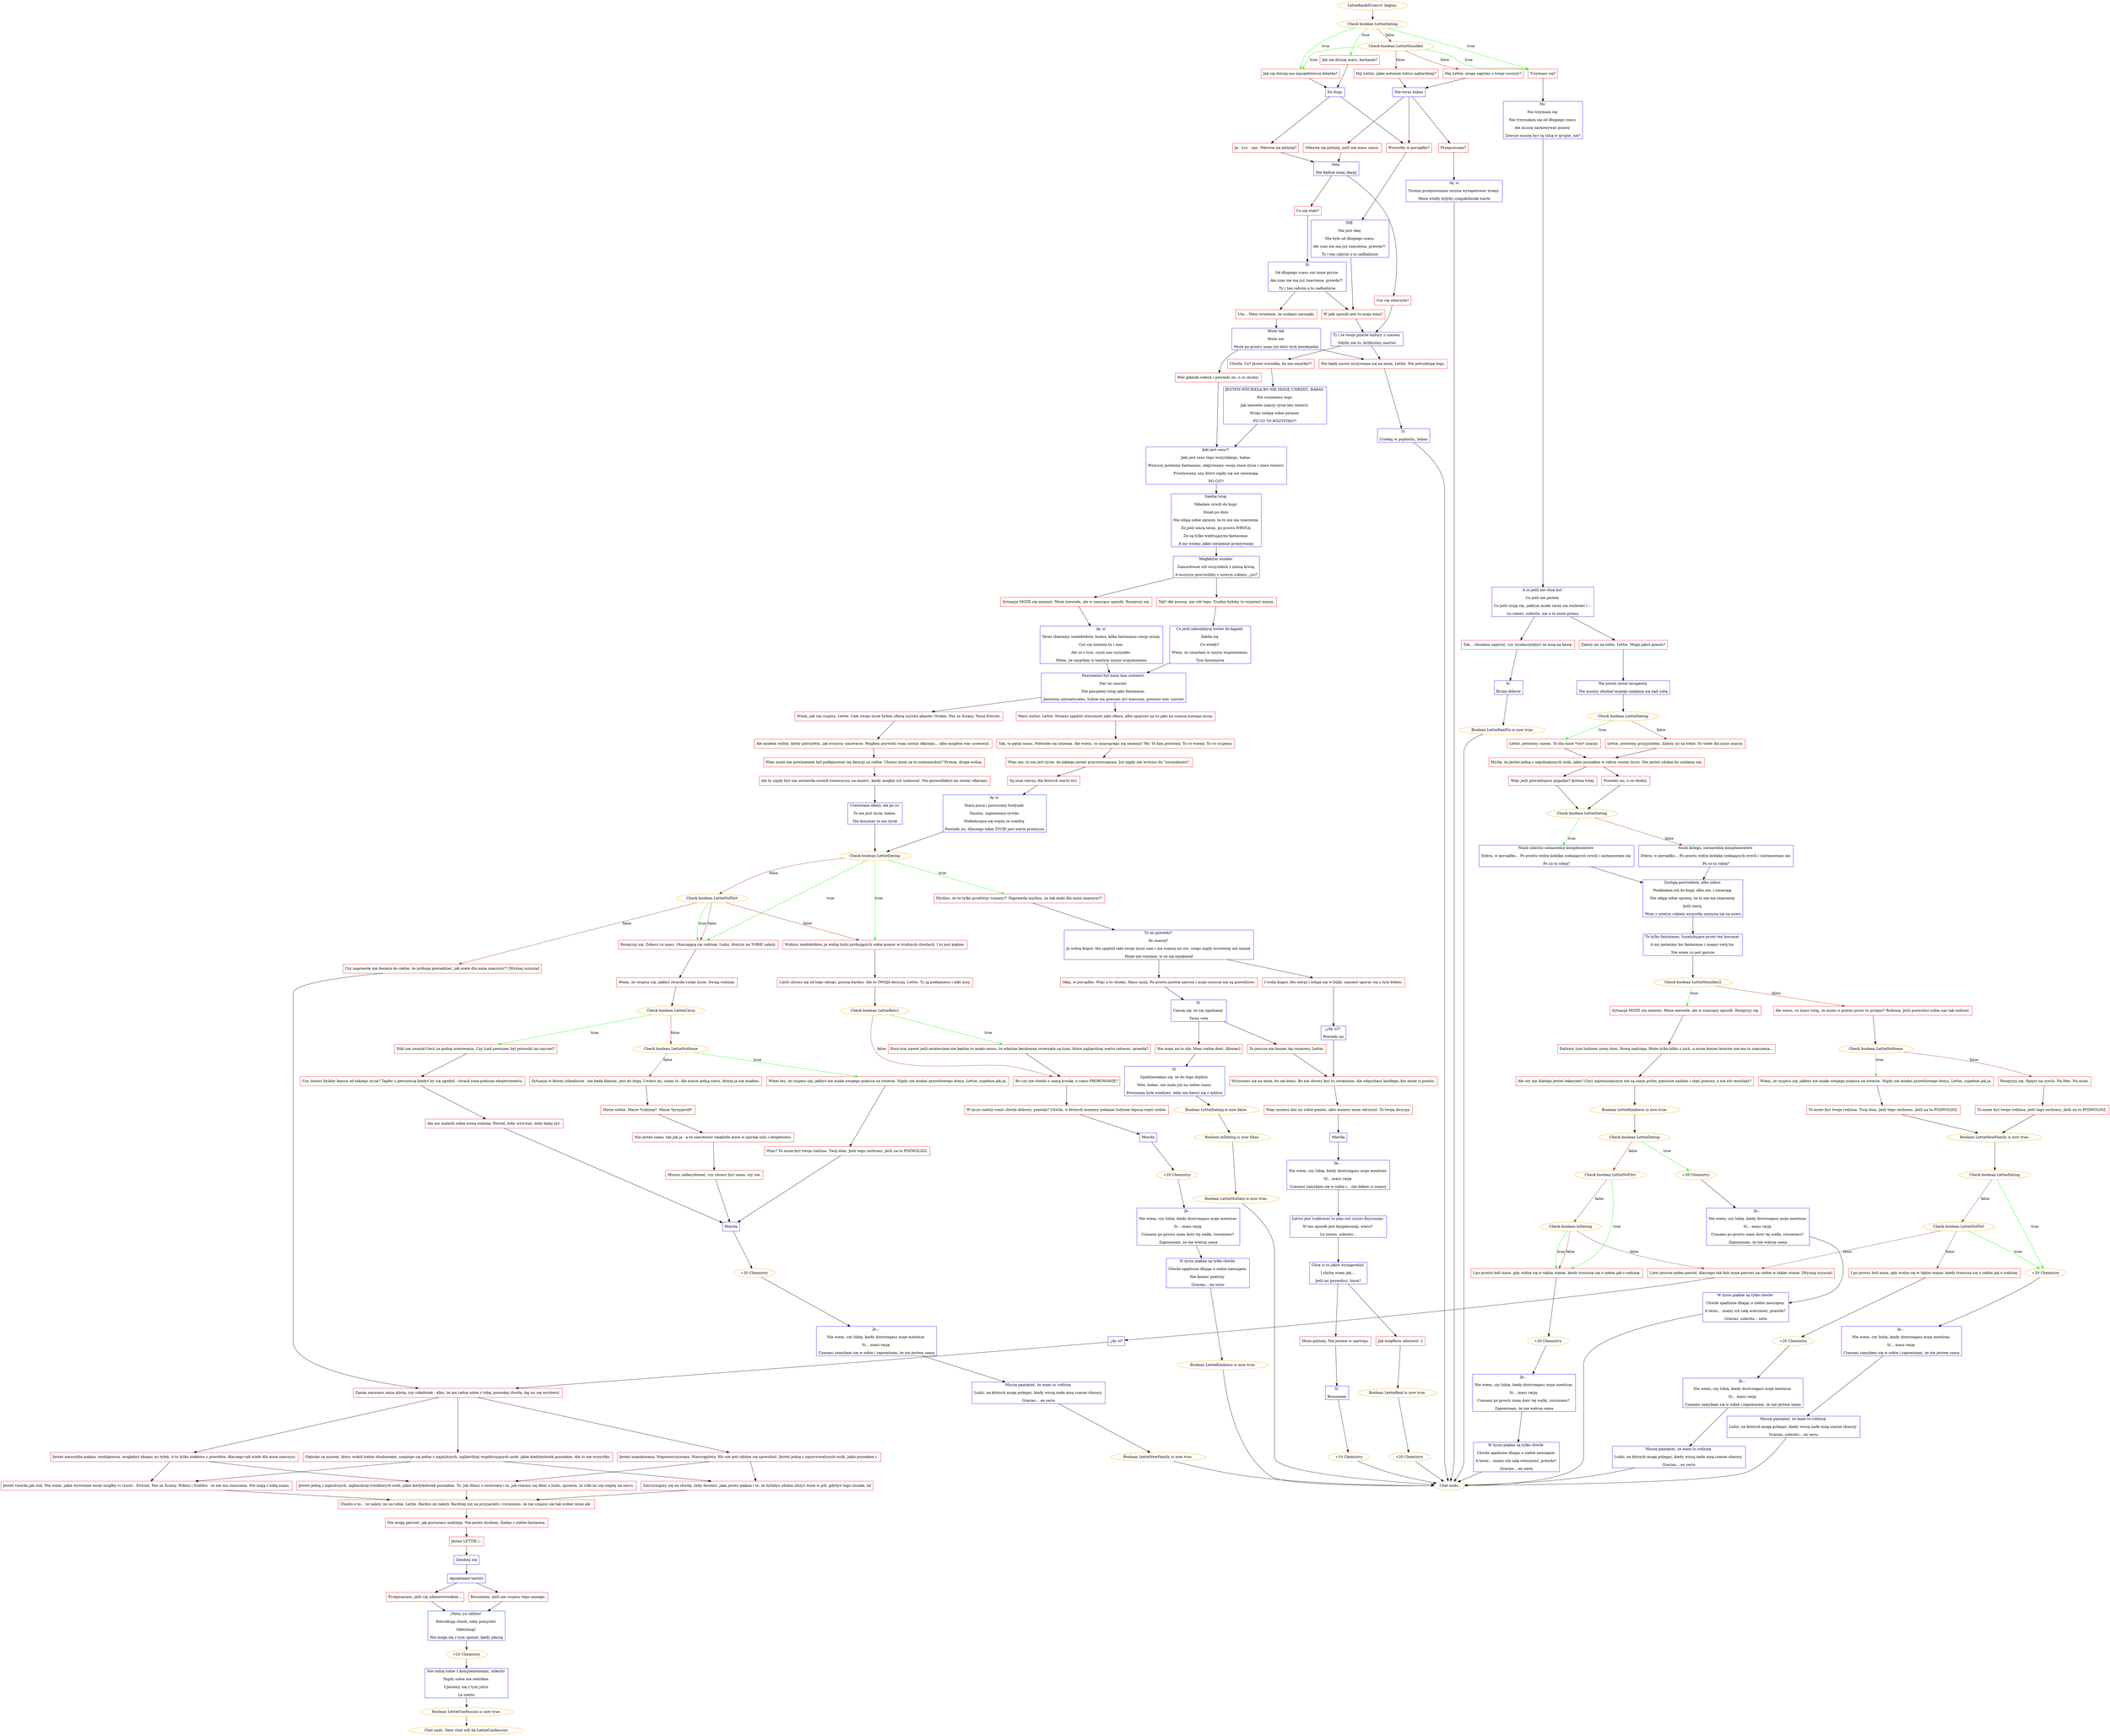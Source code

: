 digraph {
	"LettieRank5Convo1 begins." [color=orange];
		"LettieRank5Convo1 begins." -> j1469346148;
	j1469346148 [label="Check boolean LettieDating",color=orange];
		j1469346148 -> j389909632 [label=true,color=green];
		j1469346148 -> j2374249722 [label=true,color=green];
		j1469346148 -> j361807768 [label=true,color=green];
		j1469346148 -> j3933229792 [label=false,color=brown];
	j389909632 [label="Trzymasz się?",shape=box,color=red];
		j389909632 -> j2141049078;
	j2374249722 [label="Jak się dzisiaj masz, kochanie?",shape=box,color=red];
		j2374249722 -> j4104466870;
	j361807768 [label="Jak się dzisiaj ma najzajebistsza lekarka?",shape=box,color=red];
		j361807768 -> j4104466870;
	j3933229792 [label="Check boolean LettieShoulder",color=orange];
		j3933229792 -> j389909632 [label=true,color=green];
		j3933229792 -> j361807768 [label=true,color=green];
		j3933229792 -> j3516902584 [label=false,color=brown];
		j3933229792 -> j2033296427 [label=false,color=brown];
	j2141049078 [label="No 
Nie trzymam się 
Nie trzymałam się od długiego czasu 
Ale muszę zachowywać pozory 
Zawsze muszę być tą silną w grupie, nie?",shape=box,color=blue];
		j2141049078 -> j3439846751;
	j4104466870 [label="Do dupy",shape=box,color=blue];
		j4104466870 -> j2854784830;
		j4104466870 -> j733944588;
	j3516902584 [label="Hej Lettie, mogę zapytać o twoje szczury?",shape=box,color=red];
		j3516902584 -> j975418736;
	j2033296427 [label="Hej Lettie, jakie jedzenie lubisz najbardziej?",shape=box,color=red];
		j2033296427 -> j975418736;
	j3439846751 [label="A co jeśli nie chcę być 
Co jeśli nie jestem 
Co jeśli czuję się, jakbym miała zaraz się rozlecieć i -- 
Lo siento, solecito, nie o to mnie pytasz",shape=box,color=blue];
		j3439846751 -> j1014733202;
		j3439846751 -> j3779221067;
	j2854784830 [label="Wszystko w porządku?",shape=box,color=red];
		j2854784830 -> j4290869480;
	j733944588 [label="Ja - yyy - ups. Odezwę się później?",shape=box,color=red];
		j733944588 -> j1959872843;
	j975418736 [label="Nie teraz babas",shape=box,color=blue];
		j975418736 -> j2854784830;
		j975418736 -> j2451572790;
		j975418736 -> j2371824366;
	j1014733202 [label="Tak... chciałem zapytać, czy wyskoczyłabyś ze mną na kawę.",shape=box,color=red];
		j1014733202 -> j1123156808;
	j3779221067 [label="Zależy mi na tobie, Lettie. Mogę jakoś pomóc?",shape=box,color=red];
		j3779221067 -> j3252788891;
	j4290869480 [label="NIE 
Nie jest okej 
Nie było od długiego czasu 
Ale czas nie ma już znaczenia, prawda?! 
Ty i ten cabrón o to zadbaliście",shape=box,color=blue];
		j4290869480 -> j1639590870;
	j1959872843 [label="Vete 
Nie będzie innej okazji",shape=box,color=blue];
		j1959872843 -> j4112229488;
		j1959872843 -> j1665073755;
	j2451572790 [label="Odezwę się później, jeśli nie masz czasu.",shape=box,color=red];
		j2451572790 -> j1959872843;
	j2371824366 [label="Przepraszam?",shape=box,color=red];
		j2371824366 -> j2098272827;
	j1123156808 [label="Sí 
Brzmi dobrze",shape=box,color=blue];
		j1123156808 -> j1195005912;
	j3252788891 [label="Nie jesteś moim terapeutą 
Nie musisz słuchać mojego użalania się nad sobą",shape=box,color=blue];
		j3252788891 -> j3717407868;
	j1639590870 [label="W jaki sposób jest to moja wina?",shape=box,color=red];
		j1639590870 -> j1382138814;
	j4112229488 [label="Coś cię wkurzyło?",shape=box,color=red];
		j4112229488 -> j1382138814;
	j1665073755 [label="Co się stało?",shape=box,color=red];
		j1665073755 -> j164114611;
	j2098272827 [label="Ay, sí
Twoimi przeprosinami można wytapetować ściany 
Może wtedy byłyby czegokolwiek warte",shape=box,color=blue];
		j2098272827 -> "Chat ends.";
	j1195005912 [label="Boolean LettieRealNo is now true.",color=orange];
		j1195005912 -> "Chat ends.";
	j3717407868 [label="Check boolean LettieDating",color=orange];
		j3717407868 -> j593791713 [label=true,color=green];
		j3717407868 -> j4123143500 [label=false,color=brown];
	j1382138814 [label="Ty i te twoje pinche bzdury z czasem 
Gdyby nie to, bylibyśmy martwi",shape=box,color=blue];
		j1382138814 -> j3818146342;
		j1382138814 -> j3579887448;
	j164114611 [label="Sí
Od długiego czasu coś mnie gryzie 
Ale czas nie ma już znaczenia, prawda?! 
Ty i ten cabrón o to zadbaliście",shape=box,color=blue];
		j164114611 -> j1639590870;
		j164114611 -> j22640825;
	"Chat ends." [color=orange];
	j593791713 [label="Lettie, jesteśmy razem. To dla mnie *coś* znaczy.",shape=box,color=red];
		j593791713 -> j2886210848;
	j4123143500 [label="Lettie, jesteśmy przyjaciółmi. Zależy mi na tobie. To wiele dla mnie znaczy.",shape=box,color=red];
		j4123143500 -> j2886210848;
	j3818146342 [label="Chwila. Co? Jesteś wściekła, bo nie umarłaś?!",shape=box,color=red];
		j3818146342 -> j4223101332;
	j3579887448 [label="Nie będę znosić wyżywania się na mnie, Lettie. Nie potrzebuję tego.",shape=box,color=red];
		j3579887448 -> j4078022549;
	j22640825 [label="Um... Mam wrażenie, że szukasz zaczepki.",shape=box,color=red];
		j22640825 -> j2908134975;
	j2886210848 [label="Myślę, że jesteś jedną z najsilniejszych osób, jakie poznałem w całym swoim życiu. Nie jesteś zdolna do użalania się.",shape=box,color=red];
		j2886210848 -> j718417856;
		j2886210848 -> j3764212506;
	j4223101332 [label="JESTEM WŚCIEKŁA BO NIE MOGĘ UMRZEĆ, BABAS 
Nie rozumiesz tego 
Jak niewiele znaczy życie bez śmierci 
Wciąż zadaję sobie pytanie 
PO CO TO WSZYSTKO?!",shape=box,color=blue];
		j4223101332 -> j2313691274;
	j4078022549 [label="Sí 
Uciekaj w popłochu, babas",shape=box,color=blue];
		j4078022549 -> "Chat ends.";
	j2908134975 [label="Może tak 
Może nie 
Może po prostu mam już dość tych pendejadas",shape=box,color=blue];
		j2908134975 -> j653031133;
		j2908134975 -> j3579887448;
	j718417856 [label="Więc jeśli potrzebujesz pogadać? Jestem tutaj.",shape=box,color=red];
		j718417856 -> j2943419579;
	j3764212506 [label="Powiedz mi, o co chodzi.",shape=box,color=red];
		j3764212506 -> j2943419579;
	j2313691274 [label="Jaki jest sens?! 
Jaki jest sens tego wszystkiego, babas 
Wszyscy jesteśmy fantasmas, odgrywamy swoje stare życia i stare śmierci 
Przeżywamy sny, które nigdy się nie zmieniają 
PO CO?!",shape=box,color=blue];
		j2313691274 -> j1435566065;
	j653031133 [label="Weź głęboki wdech i powiedz mi, o co chodzi.",shape=box,color=red];
		j653031133 -> j2313691274;
	j2943419579 [label="Check boolean LettieDating",color=orange];
		j2943419579 -> j1203388197 [label=true,color=green];
		j2943419579 -> j2232735542 [label=false,color=brown];
	j1435566065 [label="Siedzę tutaj 
Składam cywili do kupy 
Dzień po dniu 
Nie zdają sobie sprawy, że to nie ma znaczenia 
Że jeśli umrą teraz, po prostu WRÓCĄ 
Że są tylko wędrującymi fantasmas 
A my wiemy, jakie cierpienie przeżywamy",shape=box,color=blue];
		j1435566065 -> j1091227849;
	j1203388197 [label="Nnnh solecito nienawidzę komplementów 
Dobra, w porządku... Po prostu widzę kolejkę czekających cywili i zastanawiam się 
Po co to robię?",shape=box,color=blue];
		j1203388197 -> j668646126;
	j2232735542 [label="Nnnh kolego, nienawidzę komplementów 
Dobra, w porządku... Po prostu widzę kolejkę czekających cywili i zastanawiam się 
Po co to robię?",shape=box,color=blue];
		j2232735542 -> j668646126;
	j1091227849 [label="Mogłabym oszaleć 
Zamordować ich wszystkich z zimną krwią 
A wszyscy powróciliby z nowym rokiem, ¿no?",shape=box,color=blue];
		j1091227849 -> j898685918;
		j1091227849 -> j2297533751;
	j668646126 [label="Zostają postrzeleni, albo zabici 
Poskładam ich do kupy, albo nie, i umierają 
Nie zdają sobie sprawy, że to nie ma znaczenia 
Jeśli umrą 
Wraz z nowym rokiem wszystko zaczyna się na nowo",shape=box,color=blue];
		j668646126 -> j2805478869;
	j898685918 [label="Tak? Ale proszę, nie rób tego. Trudno byłoby to wyjaśnić innym.",shape=box,color=red];
		j898685918 -> j171676181;
	j2297533751 [label="Sytuacja MOŻE się zmienić. Może niewiele, ale w znaczący sposób. Rozejrzyj się.",shape=box,color=red];
		j2297533751 -> j768888031;
	j2805478869 [label="To tylko fantasmas, lunatykujące przez ten koszmar 
A my jesteśmy los fantasmas i znamy swój los 
Nie wiem co jest gorsze",shape=box,color=blue];
		j2805478869 -> j3958753546;
	j171676181 [label="Co jeśli zabrałabym toster do kąpieli 
Zabiła się 
Co wtedy? 
Wiem, że umarłam w innym wspomnieniu 
Tym koszmarze",shape=box,color=blue];
		j171676181 -> j911484897;
	j768888031 [label="Ay, sí 
Teraz zbieramy niedobitków, bueno, kilka fantasmas cierpi mniej 
Coś się zmienia tu i tam 
Ale co z tym, czym nas uczyniłeś 
Wiem, że umarłam w tamtym innym wspomnieniu",shape=box,color=blue];
		j768888031 -> j911484897;
	j3958753546 [label="Check boolean LettieShoulder2",color=orange];
		j3958753546 -> j1947674079 [label=true,color=green];
		j3958753546 -> j1388938932 [label=false,color=brown];
	j911484897 [label="Powinieneś był mnie tam zostawić 
Dać mi umrzeć 
Nie pasujemy tutaj jako fantasmas 
Jesteśmy antinaturales, ludzie nie powinni żyć wiecznie, powinni móc umrzeć",shape=box,color=blue];
		j911484897 -> j1674441094;
		j911484897 -> j847276911;
	j1947674079 [label="Sytuacja MOŻE się zmienić. Może niewiele, ale w znaczący sposób. Rozejrzyj się.",shape=box,color=red];
		j1947674079 -> j2576829323;
	j1388938932 [label="Ale wiesz, co masz tutaj, co może ci pomóc przez to przejść? Rodzinę. Jeśli pozwolisz sobie nas tak widzieć.",shape=box,color=red];
		j1388938932 -> j2837183612;
	j1674441094 [label="Wiem, jak się czujesz, Lettie. Całe swoje życie byłem ofiarą czyichś planów. Orokin. Pan ze Ściany. Teraz Entrati.",shape=box,color=red];
		j1674441094 -> j244689391;
	j847276911 [label="Masz wybór, Lettie. Możesz spędzić wieczność jako ofiara, albo spojrzeć na to jako na szansę nowego życia.",shape=box,color=red];
		j847276911 -> j1688796556;
	j2576829323 [label="Daliśmy tym ludziom nowy dom. Nową nadzieję. Może tylko kilku z nich, a może koniec końców nie ma to znaczenia...",shape=box,color=red];
		j2576829323 -> j1189657934;
	j2837183612 [label="Check boolean LettieNoHome",color=orange];
		j2837183612 -> j3419215762 [label=true,color=green];
		j2837183612 -> j1056703206 [label=false,color=brown];
	j244689391 [label="Ale miałem wybór, kiedy patrzyłem, jak wszyscy umieracie. Mogłem pozwolić wam zostać ofiarami... albo mogłem was uratować.",shape=box,color=red];
		j244689391 -> j243595182;
	j1688796556 [label="Tak, to pętla czasu. Niewiele się zmienia. Ale wiesz, co znaczącego się zmienia? My. To kim jesteśmy. To co wiemy. To co czujemy.",shape=box,color=red];
		j1688796556 -> j1026857009;
	j1189657934 [label="Ale czy nie dlatego jesteś lekarzem? Czyż najważniejszym nie są same próby, poczucie nadziei i chęć pomocy, a nie ich rezultaty?",shape=box,color=red];
		j1189657934 -> j687322874;
	j3419215762 [label="Wiem, że czujesz się, jakbyś nie miała swojego miejsca na świecie. Nigdy nie miałaś prawdziwego domu, Lettie, zupełnie jak ja.",shape=box,color=red];
		j3419215762 -> j531800251;
	j1056703206 [label="Rozejrzyj się. Spójrz na cywili. Na Hex. Na mnie.",shape=box,color=red];
		j1056703206 -> j1418661132;
	j243595182 [label="Więc może nie powinienem był podejmować tej decyzji za ciebie. Chcesz mnie za to znienawidzić? Proszę, droga wolna.",shape=box,color=red];
		j243595182 -> j2884612258;
	j1026857009 [label="Więc nie, to nie jest życie, do jakiego jesteś przyzwyczajona. Już nigdy nie wrócisz do \"normalności\".",shape=box,color=red];
		j1026857009 -> j2182624950;
	j687322874 [label="Boolean LettieKindness is now true.",color=orange];
		j687322874 -> j3679117757;
	j531800251 [label="To może być twoja rodzina. Twój dom. Jeśli tego zechcesz. Jeśli na to POZWOLISZ.",shape=box,color=red];
		j531800251 -> j672275895;
	j1418661132 [label="To może być twoja rodzina, jeśli tego zechcesz. Jeśli na to POZWOLISZ.",shape=box,color=red];
		j1418661132 -> j672275895;
	j2884612258 [label="Ale ty nigdy byś nie zostawiła swoich towarzyszy na śmierć, kiedy mogłaś ich uratować. Nie pozwoliłabyś im zostać ofiarami.",shape=box,color=red];
		j2884612258 -> j3369690856;
	j2182624950 [label="Są inne rzeczy, dla których warto żyć.",shape=box,color=red];
		j2182624950 -> j3894862229;
	j3679117757 [label="Check boolean LettieDating",color=orange];
		j3679117757 -> j3775231774 [label=true,color=green];
		j3679117757 -> j4054493583 [label=false,color=brown];
	j672275895 [label="Boolean LettieNewFamily is now true.",color=orange];
		j672275895 -> j3188996890;
	j3369690856 [label="Uratowane ofiary, ale po co 
To nie jest życie, babas 
Ten koszmar to nie życie",shape=box,color=blue];
		j3369690856 -> j3120021396;
	j3894862229 [label="Ay sí 
Stara pizza i porzucony budynek 
Smutni, zapomniani cywile 
Niekończąca się wojna ze scaldrą 
Powiedz mi, dlaczego takie ŻYCIE jest warte przeżycia",shape=box,color=blue];
		j3894862229 -> j3120021396;
	j3775231774 [label="+20 Chemistry",color=orange];
		j3775231774 -> j2683109169;
	j4054493583 [label="Check boolean LettieNoFlirt",color=orange];
		j4054493583 -> j3752519299 [label=true,color=green];
		j4054493583 -> j2101007801 [label=false,color=brown];
	j3188996890 [label="Check boolean LettieDating",color=orange];
		j3188996890 -> j1510687067 [label=true,color=green];
		j3188996890 -> j1744086563 [label=false,color=brown];
	j3120021396 [label="Check boolean LettieDating",color=orange];
		j3120021396 -> j400376522 [label=true,color=green];
		j3120021396 -> j889581341 [label=true,color=green];
		j3120021396 -> j1769710837 [label=true,color=green];
		j3120021396 -> j968646835 [label=false,color=brown];
	j2683109169 [label="Ja... 
Nie wiem, czy lubię, kiedy dostrzegasz moje mentiras 
Sí... masz rację 
Czasami po prostu mam dość tej walki, rozumiesz? 
Zapominam, że nie walczę sama",shape=box,color=blue];
		j2683109169 -> j3134899150;
	j3752519299 [label="I po prostu boli mnie, gdy widzę cię w takim stanie, kiedy troszczę się o ciebie jak o rodzinę.",shape=box,color=red];
		j3752519299 -> j300315474;
	j2101007801 [label="Check boolean IsDating",color=orange];
		j2101007801 -> j3752519299 [label=true,color=green];
		j2101007801 -> j3752519299 [label=false,color=brown];
		j2101007801 -> j2566436207 [label=false,color=brown];
	j1510687067 [label="+20 Chemistry",color=orange];
		j1510687067 -> j678578743;
	j1744086563 [label="Check boolean LettieNoFlirt",color=orange];
		j1744086563 -> j1510687067 [label=true,color=green];
		j1744086563 -> j112305379 [label=false,color=brown];
		j1744086563 -> j2566436207 [label=false,color=brown];
	j400376522 [label="Myślisz, że to tylko przelotny romans?! Naprawdę myślisz, że tak mało dla mnie znaczysz?!",shape=box,color=red];
		j400376522 -> j3133900767;
	j889581341 [label="Rozejrzyj się. Zobacz co masz. Otaczającą cię rodzinę. Ludzi, którym na TOBIE zależy.",shape=box,color=red];
		j889581341 -> j766313776;
	j1769710837 [label="Widzisz niedobitków, ja widzę ludzi próbujących sobie pomóc w trudnych chwilach. I to jest piękne.",shape=box,color=red];
		j1769710837 -> j2833432486;
	j968646835 [label="Check boolean LettieNoFlirt",color=orange];
		j968646835 -> j889581341 [label=true,color=green];
		j968646835 -> j889581341 [label=false,color=brown];
		j968646835 -> j1769710837 [label=false,color=brown];
		j968646835 -> j1384512105 [label=false,color=brown];
	j3134899150 [label="W życiu piękne są tylko chwile 
Chwile spędzone dbając o siebie nawzajem 
A teraz... mamy ich całą wieczność, prawda? 
Gracias, solecito... neta",shape=box,color=blue];
		j3134899150 -> "Chat ends.";
	j300315474 [label="+20 Chemistry",color=orange];
		j300315474 -> j690649452;
	j2566436207 [label="I jest jeszcze jeden powód, dlaczego tak boli mnie patrzeć na ciebie w takim stanie. [Wyznaj uczucia]",shape=box,color=red];
		j2566436207 -> j3842669821;
	j678578743 [label="Ja... 
Nie wiem, czy lubię, kiedy dostrzegasz moje mentiras 
Sí... masz rację 
Czasami zamykam się w sobie i zapominam, że nie jestem sama",shape=box,color=blue];
		j678578743 -> j2577473010;
	j112305379 [label="I po prostu boli mnie, gdy widzę cię w takim stanie, kiedy troszczę się o ciebie jak o rodzinę.",shape=box,color=red];
		j112305379 -> j2919940133;
	j3133900767 [label="Ty mi powiedz? 
Ile znaczę? 
Ja widzę kogoś, kto spędził całe swoje życie sam i ma szansę na coś, czego nigdy wcześniej nie zaznał 
Może nie rozumie, w co się wpakował",shape=box,color=blue];
		j3133900767 -> j3339102355;
		j3133900767 -> j3692834482;
	j766313776 [label="Wiem, że czujesz się, jakbyś straciła swoje życie. Swoją rodzinę.",shape=box,color=red];
		j766313776 -> j2017082177;
	j2833432486 [label="I jeśli chcesz się od tego odciąć, proszę bardzo. Ale to TWOJA decyzja, Lettie. Ty ją podejmiesz i nikt inny.",shape=box,color=red];
		j2833432486 -> j3313996384;
	j1384512105 [label="Czy naprawdę nie dociera do ciebie, że próbuję powiedzieć, jak wiele dla mnie znaczysz?! [Wyznaj uczucia]",shape=box,color=red];
		j1384512105 -> j558188467;
	j690649452 [label="Ja... 
Nie wiem, czy lubię, kiedy dostrzegasz moje mentiras 
Sí... masz rację 
Czasami po prostu mam dość tej walki, rozumiesz? 
Zapominam, że nie walczę sama",shape=box,color=blue];
		j690649452 -> j4009275322;
	j3842669821 [label="¿Ay sí?",shape=box,color=blue];
		j3842669821 -> j558188467;
	j2577473010 [label="Muszę pamiętać, że mam tu rodzinę 
Ludzi, na których mogę polegać, kiedy wiszą nade mną czarne chmury 
Gracias, solecito... en serio",shape=box,color=blue];
		j2577473010 -> "Chat ends.";
	j2919940133 [label="+20 Chemistry",color=orange];
		j2919940133 -> j2387584400;
	j3339102355 [label="Okej, w porządku. Więc o to chodzi. Masz rację. Po prostu jestem naiwny i moje uczucia nie są prawdziwe.",shape=box,color=red];
		j3339102355 -> j1126602921;
	j3692834482 [label="I widzi kogoś, kto cierpi i wdaje się w bójki, zamiast uporać się z tym bólem.",shape=box,color=red];
		j3692834482 -> j3228587128;
	j2017082177 [label="Check boolean LettieCavia",color=orange];
		j2017082177 -> j3710567001 [label=true,color=green];
		j2017082177 -> j1316773623 [label=false,color=brown];
	j3313996384 [label="Check boolean LettieRats1",color=orange];
		j3313996384 -> j897410829 [label=true,color=green];
		j3313996384 -> j2200499029 [label=false,color=brown];
	j558188467 [label="Zanim nazwiesz mnie idiotą, czy cokolwiek - albo, że nie radzę sobie z tobą, poczekaj chwilę, daj mi się wysłowić.",shape=box,color=red];
		j558188467 -> j2142248532;
		j558188467 -> j3427670853;
		j558188467 -> j3788734207;
	j4009275322 [label="W życiu piękne są tylko chwile 
Chwile spędzone dbając o siebie nawzajem 
A teraz... mamy ich całą wieczność, prawda? 
Gracias... en serio",shape=box,color=blue];
		j4009275322 -> "Chat ends.";
	j2387584400 [label="Ja... 
Nie wiem, czy lubię, kiedy dostrzegasz moje mentiras 
Sí... masz rację 
Czasami zamykam się w sobie i zapominam, że nie jestem sama",shape=box,color=blue];
		j2387584400 -> j1075491806;
	j1126602921 [label="Sí 
Cieszę się, że się zgadzamy 
Teraz vete",shape=box,color=blue];
		j1126602921 -> j3136085274;
		j1126602921 -> j3647588985;
	j3228587128 [label="¡¿Ay, sí?! 
Powiedz mi",shape=box,color=blue];
		j3228587128 -> j228278903;
	j3710567001 [label="Nikt nie uważał Cavii za godną uratowania. Czy Loid powinien był pozwolić im umrzeć?",shape=box,color=red];
		j3710567001 -> j411747429;
	j1316773623 [label="Check boolean LettieNoHome",color=orange];
		j1316773623 -> j4158781515 [label=true,color=green];
		j1316773623 -> j3356531218 [label=false,color=brown];
	j897410829 [label="Poza tym nawet jeśli ostatecznie nie będzie to miało sensu, to właśnie bezdomne zwierzęta są tymi, które najbardziej warto ratować, prawda?",shape=box,color=red];
		j897410829 -> j2200499029;
	j2200499029 [label="Bo czy nie chodzi o samą troskę, o samo PRÓBOWANIE?",shape=box,color=red];
		j2200499029 -> j1040381003;
	j2142248532 [label="Jesteś niezwykle piękna, inteligentna, mogłabyś skopać mi tyłek. A to tylko niektóre z powodów, dlaczego tak wiele dla mnie znaczysz.",shape=box,color=red];
		j2142248532 -> j1808698585;
		j2142248532 -> j2344385676;
	j3427670853 [label="Głęboko za murem, który wokół siebie zbudowałaś, znajduje się jedna z najmilszych, najbardziej współczujących osób, jakie kiedykolwiek poznałem. Ale to nie wszystko.",shape=box,color=red];
		j3427670853 -> j3116553581;
		j3427670853 -> j2344385676;
	j3788734207 [label="Jesteś niepokonana. Niepowstrzymana. Nieustępliwa. Nic nie jest zdolne cię spowolnić. Jesteś jedną z najwytrwalszych osób, jakie poznałem i -",shape=box,color=red];
		j3788734207 -> j3116553581;
		j3788734207 -> j1808698585;
	j1075491806 [label="Muszę pamiętać, że mam tu rodzinę 
Ludzi, na których mogę polegać, kiedy wiszą nade mną czarne chmury 
Gracias... en serio",shape=box,color=blue];
		j1075491806 -> "Chat ends.";
	j3136085274 [label="To jeszcze nie koniec tej rozmowy, Lettie.",shape=box,color=red];
		j3136085274 -> j228278903;
	j3647588985 [label="Nie mam na to siły. Mam ciebie dość. [Koniec]",shape=box,color=red];
		j3647588985 -> j1573690420;
	j228278903 [label="Wyżywasz się na mnie, bo się boisz. Bo nie chcesz być tu uwięziona. Ale odpychasz każdego, kto może ci pomóc.",shape=box,color=red];
		j228278903 -> j1639633832;
	j411747429 [label="Czy śmierć byłaby lepsza od takiego życia? Tagfer z pewnością kiedyś by się zgodził - stracił żonę podczas eksperymentu.",shape=box,color=red];
		j411747429 -> j3488123167;
	j4158781515 [label="Wiem też, że czujesz się, jakbyś nie miała swojego miejsca na świecie. Nigdy nie miałaś prawdziwego domu, Lettie, zupełnie jak ja.",shape=box,color=red];
		j4158781515 -> j4040858571;
	j3356531218 [label="Sytuacja w której utknęliście - nie będę kłamać, jest do dupy. Uwierz mi, znam to. Ale macie jedną rzecz, której ja nie miałem.",shape=box,color=red];
		j3356531218 -> j1841764085;
	j1040381003 [label="W życiu należy cenić chwile dobroci, prawda? Chwile, w których możemy pokazać ludziom lepszą część siebie.",shape=box,color=red];
		j1040381003 -> j202352526;
	j1808698585 [label="Jesteś jedną z najmilszych, najbardziej troskliwych osób, jakie kiedykolwiek poznałem. To, jak dbasz o zwierzęta i to, jak starasz się dbać o ludzi, sprawia, że robi mi się cieplej na sercu.",shape=box,color=red];
		j1808698585 -> j3429184597;
	j2344385676 [label="Jesteś twarda jak stal. Nie wiem, jakie wyzwanie świat mógłby ci rzucić - Entrati, Pan ze Ściany, Wiktor i Scaldra - to nie ma znaczenia. Nie mają z tobą szans.",shape=box,color=red];
		j2344385676 -> j3429184597;
	j3116553581 [label="Zatrzymajmy się na chwilę, żeby docenić, jaka jesteś piękna i to, że byłabyś zdolna złożyć mnie w pół, gdybyś tego chciała. lol",shape=box,color=red];
		j3116553581 -> j3429184597;
	j1573690420 [label="Sí 
Spodziewałam się, że do tego dojdzie 
Vete, babas, nie mam już na ciebie czasu 
Powinnam była wiedzieć, żeby nie bawić się z niñitos",shape=box,color=blue];
		j1573690420 -> j2548450594;
	j1639633832 [label="Więc możesz dać mi sobie pomóc, albo możesz mnie odrzucić. To twoja decyzja.",shape=box,color=red];
		j1639633832 -> j515777999;
	j3488123167 [label="Ale oni znaleźli sobie nową rodzinę. Powód, żeby wytrwać, żeby dalej żyć.",shape=box,color=red];
		j3488123167 -> j1164720400;
	j4040858571 [label="Więc? To może być twoja rodzina. Twój dom. Jeśli tego zechcesz. Jeśli na to POZWOLISZ.",shape=box,color=red];
		j4040858571 -> j1164720400;
	j1841764085 [label="Macie siebie. Macie *rodzinę*. Macie *przyjaciół*.",shape=box,color=red];
		j1841764085 -> j1506188741;
	j202352526 [label="Mierda",shape=box,color=blue];
		j202352526 -> j3077321186;
	j3429184597 [label="Chodzi o to... że zależy mi na tobie, Lettie. Bardzo mi zależy. Bardziej niż na przyjacielu i rozumiem, że nie czujesz się tak wobec mnie ale -",shape=box,color=red];
		j3429184597 -> j1796680384;
	j2548450594 [label="Boolean LettieDating is now false.",color=orange];
		j2548450594 -> j4086907321;
	j515777999 [label="Mierda",shape=box,color=blue];
		j515777999 -> j3487216547;
	j1164720400 [label="Mierda",shape=box,color=blue];
		j1164720400 -> j2208216799;
	j1506188741 [label="Nie jesteś sama, tak jak ja - a ta samotność wpędziła mnie w spiralę żalu i obojętności.",shape=box,color=red];
		j1506188741 -> j2535078274;
	j3077321186 [label="+20 Chemistry",color=orange];
		j3077321186 -> j716335686;
	j1796680384 [label="Nie mogę patrzeć, jak porzucasz nadzieję. Nie jesteś duchem. Żadna z ciebie fantasma.",shape=box,color=red];
		j1796680384 -> j2636400704;
	j4086907321 [label="Boolean IsDating is now false.",color=orange];
		j4086907321 -> j2703113057;
	j3487216547 [label="Ja... 
Nie wiem, czy lubię, kiedy dostrzegasz moje mentiras 
Sí... masz rację 
Czasami zamykam się w sobie i... nie dałam ci szansy",shape=box,color=blue];
		j3487216547 -> j1189910699;
	j2208216799 [label="+20 Chemistry",color=orange];
		j2208216799 -> j103703607;
	j2535078274 [label="Musisz zadecydować, czy chcesz być sama, czy nie.",shape=box,color=red];
		j2535078274 -> j1164720400;
	j716335686 [label="Ja... 
Nie wiem, czy lubię, kiedy dostrzegasz moje mentiras 
Sí... masz rację 
Czasami po prostu mam dość tej walki, rozumiesz? 
Zapominam, że nie walczę sama",shape=box,color=blue];
		j716335686 -> j161838140;
	j2636400704 [label="Jesteś LETTIE i -",shape=box,color=red];
		j2636400704 -> j3853362036;
	j2703113057 [label="Boolean LettieNoDate is now true.",color=orange];
		j2703113057 -> "Chat ends.";
	j1189910699 [label="Łatwo jest traktować to jako coś czysto fizycznego 
W ten sposób jest bezpieczniej, wiesz? 
Lo siento, solecito...",shape=box,color=blue];
		j1189910699 -> j3091912166;
	j103703607 [label="Ja... 
Nie wiem, czy lubię, kiedy dostrzegasz moje mentiras 
Sí... masz rację 
Czasami zamykam się w sobie i zapominam, że nie jestem sama",shape=box,color=blue];
		j103703607 -> j2762132752;
	j161838140 [label="W życiu piękne są tylko chwile 
Chwile spędzone dbając o siebie nawzajem 
Nie koniec podróży 
Gracias... en serio",shape=box,color=blue];
		j161838140 -> j3208138621;
	j3853362036 [label="Zamknij się",shape=box,color=blue];
		j3853362036 -> j1081959714;
	j3091912166 [label="Chcę ci to jakoś wynagrodzić 
I chyba wiem jak... 
Jeśli mi pozwolisz, hmm?",shape=box,color=blue];
		j3091912166 -> j4191802862;
		j3091912166 -> j3776503937;
	j2762132752 [label="Muszę pamiętać, że mam tu rodzinę 
Ludzi, na których mogę polegać, kiedy wiszą nade mną czarne chmury 
Gracias... en serio",shape=box,color=blue];
		j2762132752 -> j3419229027;
	j3208138621 [label="Boolean LettieKindness is now true.",color=orange];
		j3208138621 -> "Chat ends.";
	j1081959714 [label="Aguántame tantito",shape=box,color=blue];
		j1081959714 -> j2215939272;
		j1081959714 -> j3006834640;
	j4191802862 [label="Może później. Nie jestem w nastroju.",shape=box,color=red];
		j4191802862 -> j3194901135;
	j3776503937 [label="Jak mógłbym odmówić :}",shape=box,color=red];
		j3776503937 -> j1185532220;
	j3419229027 [label="Boolean LettieNewFamily is now true.",color=orange];
		j3419229027 -> "Chat ends.";
	j2215939272 [label="Przepraszam, jeśli cię zdenerwowałem...",shape=box,color=red];
		j2215939272 -> j2067924353;
	j3006834640 [label="Rozumiem, jeśli nie czujesz tego samego.",shape=box,color=red];
		j3006834640 -> j2067924353;
	j3194901135 [label="Sí 
Rozumiem",shape=box,color=blue];
		j3194901135 -> j1933300832;
	j1185532220 [label="Boolean LettieReal is now true.",color=orange];
		j1185532220 -> j367054140;
	j2067924353 [label="¡Neta, ya cállate! 
Potrzebuję chwili, żeby pomyśleć 
Odetchnąć 
Nie mogę się z tym uporać, kiedy płaczę",shape=box,color=blue];
		j2067924353 -> j3167574614;
	j1933300832 [label="+10 Chemistry",color=orange];
		j1933300832 -> "Chat ends.";
	j367054140 [label="+20 Chemistry",color=orange];
		j367054140 -> "Chat ends.";
	j3167574614 [label="+20 Chemistry",color=orange];
		j3167574614 -> j1903421959;
	j1903421959 [label="Nie radzę sobie z komplementami, solecito 
Nigdy sobie nie radziłam 
Uporamy się z tym jutro 
Lo siento",shape=box,color=blue];
		j1903421959 -> j2564553015;
	j2564553015 [label="Boolean LettieConfession is now true.",color=orange];
		j2564553015 -> "Chat ends. Next chat will be LettieConfession.";
	"Chat ends. Next chat will be LettieConfession." [color=orange];
}